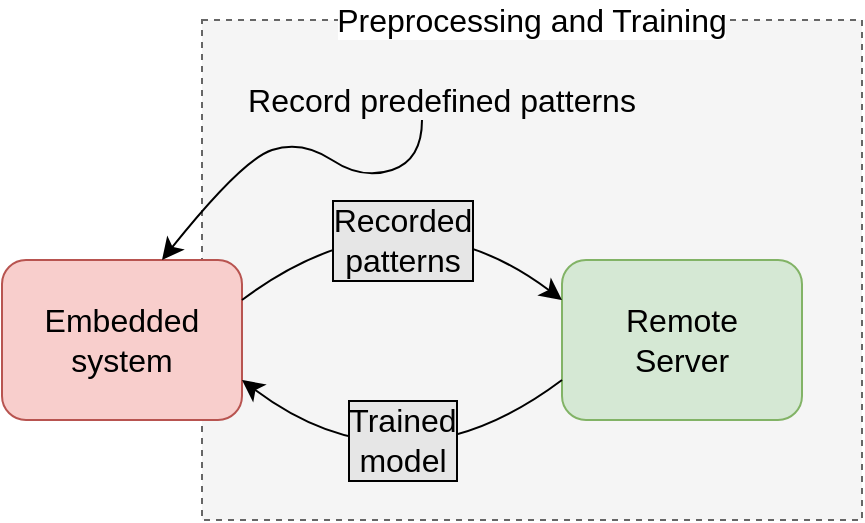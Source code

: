 <mxfile version="21.6.5" type="github">
  <diagram name="Page-1" id="vSrCb_kLTDOROECXCgQy">
    <mxGraphModel dx="1011" dy="1246" grid="1" gridSize="10" guides="1" tooltips="1" connect="1" arrows="1" fold="1" page="0" pageScale="1" pageWidth="827" pageHeight="1169" math="0" shadow="0">
      <root>
        <mxCell id="0" />
        <mxCell id="1" parent="0" />
        <mxCell id="twXCrVw1hiwDpGXirVnP-16" value="" style="rounded=0;whiteSpace=wrap;html=1;fontSize=16;dashed=1;fillColor=#f5f5f5;fontColor=#333333;strokeColor=#666666;" vertex="1" parent="1">
          <mxGeometry x="140" width="330" height="250" as="geometry" />
        </mxCell>
        <mxCell id="twXCrVw1hiwDpGXirVnP-6" value="Embedded system" style="rounded=1;whiteSpace=wrap;html=1;fontSize=16;fillColor=#f8cecc;strokeColor=#b85450;" vertex="1" parent="1">
          <mxGeometry x="40" y="120" width="120" height="80" as="geometry" />
        </mxCell>
        <mxCell id="twXCrVw1hiwDpGXirVnP-7" value="Remote &lt;br&gt;Server" style="rounded=1;whiteSpace=wrap;html=1;fontSize=16;fillColor=#d5e8d4;strokeColor=#82b366;" vertex="1" parent="1">
          <mxGeometry x="320" y="120" width="120" height="80" as="geometry" />
        </mxCell>
        <mxCell id="twXCrVw1hiwDpGXirVnP-9" value="" style="endArrow=classic;html=1;rounded=0;fontSize=12;startSize=8;endSize=8;curved=1;entryX=0;entryY=0.25;entryDx=0;entryDy=0;exitX=1;exitY=0.25;exitDx=0;exitDy=0;" edge="1" parent="1" source="twXCrVw1hiwDpGXirVnP-6" target="twXCrVw1hiwDpGXirVnP-7">
          <mxGeometry width="50" height="50" relative="1" as="geometry">
            <mxPoint x="170" y="70" as="sourcePoint" />
            <mxPoint x="280" y="80" as="targetPoint" />
            <Array as="points">
              <mxPoint x="240" y="80" />
            </Array>
          </mxGeometry>
        </mxCell>
        <mxCell id="twXCrVw1hiwDpGXirVnP-11" value="Recorded &lt;br&gt;patterns" style="edgeLabel;html=1;align=center;verticalAlign=middle;resizable=0;points=[];fontSize=16;labelBackgroundColor=#E6E6E6;labelBorderColor=default;" vertex="1" connectable="0" parent="twXCrVw1hiwDpGXirVnP-9">
          <mxGeometry x="0.298" y="-7" relative="1" as="geometry">
            <mxPoint x="-20" y="6" as="offset" />
          </mxGeometry>
        </mxCell>
        <mxCell id="twXCrVw1hiwDpGXirVnP-10" value="&lt;font style=&quot;font-size: 16px;&quot;&gt;Trained &lt;br&gt;model&lt;/font&gt;" style="endArrow=classic;html=1;rounded=0;fontSize=12;startSize=8;endSize=8;curved=1;entryX=1;entryY=0.75;entryDx=0;entryDy=0;exitX=0;exitY=0.75;exitDx=0;exitDy=0;labelBackgroundColor=#E6E6E6;labelBorderColor=default;" edge="1" parent="1" source="twXCrVw1hiwDpGXirVnP-7" target="twXCrVw1hiwDpGXirVnP-6">
          <mxGeometry x="-0.18" y="-24" width="50" height="50" relative="1" as="geometry">
            <mxPoint x="270" y="190" as="sourcePoint" />
            <mxPoint x="320" y="140" as="targetPoint" />
            <Array as="points">
              <mxPoint x="240" y="240" />
            </Array>
            <mxPoint as="offset" />
          </mxGeometry>
        </mxCell>
        <mxCell id="twXCrVw1hiwDpGXirVnP-14" value="Record predefined patterns" style="text;html=1;strokeColor=none;fillColor=none;align=center;verticalAlign=middle;whiteSpace=wrap;rounded=0;fontSize=16;rotation=0;" vertex="1" parent="1">
          <mxGeometry x="160" y="30" width="200" height="20" as="geometry" />
        </mxCell>
        <mxCell id="twXCrVw1hiwDpGXirVnP-15" value="" style="curved=1;endArrow=classic;html=1;rounded=0;fontSize=12;startSize=8;endSize=8;entryX=0.75;entryY=0;entryDx=0;entryDy=0;exitX=0.5;exitY=1;exitDx=0;exitDy=0;" edge="1" parent="1">
          <mxGeometry width="50" height="50" relative="1" as="geometry">
            <mxPoint x="250" y="50" as="sourcePoint" />
            <mxPoint x="120" y="120" as="targetPoint" />
            <Array as="points">
              <mxPoint x="250" y="70" />
              <mxPoint x="220" y="80" />
              <mxPoint x="190" y="60" />
              <mxPoint x="160" y="70" />
            </Array>
          </mxGeometry>
        </mxCell>
        <mxCell id="twXCrVw1hiwDpGXirVnP-18" value="Preprocessing and Training" style="text;html=1;strokeColor=none;fillColor=none;align=center;verticalAlign=middle;whiteSpace=wrap;rounded=0;fontSize=16;labelBackgroundColor=default;" vertex="1" parent="1">
          <mxGeometry x="205" y="-10" width="200" height="20" as="geometry" />
        </mxCell>
      </root>
    </mxGraphModel>
  </diagram>
</mxfile>
